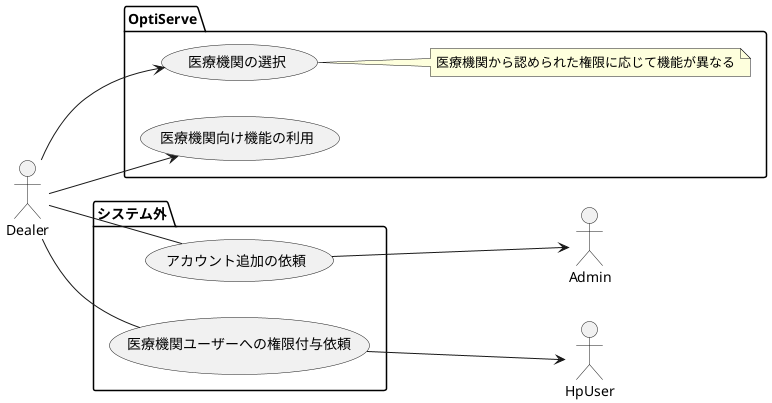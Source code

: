 '----------------------------------------------------------
' ユースケース図
'    OptiServe
'    ディーラーアカウントユースケース図
' 修正の履歴
'    2025-03-04 H.Miyazawa 新規作成
'----------------------------------------------------------
@startuml
left to right direction
actor HpUser
actor Admin
actor Dealer
package "システム外" as External {
Dealer -- (アカウント追加の依頼)
(アカウント追加の依頼) --> Admin
Dealer -- (医療機関ユーザーへの権限付与依頼)
(医療機関ユーザーへの権限付与依頼) --> HpUser
}
package "OptiServe" as OptiServe {
Dealer --> (医療機関の選択)
note "医療機関から認められた権限に応じて機能が異なる" as n01
(医療機関の選択) .. n01
Dealer --> (医療機関向け機能の利用)
}
@enduml